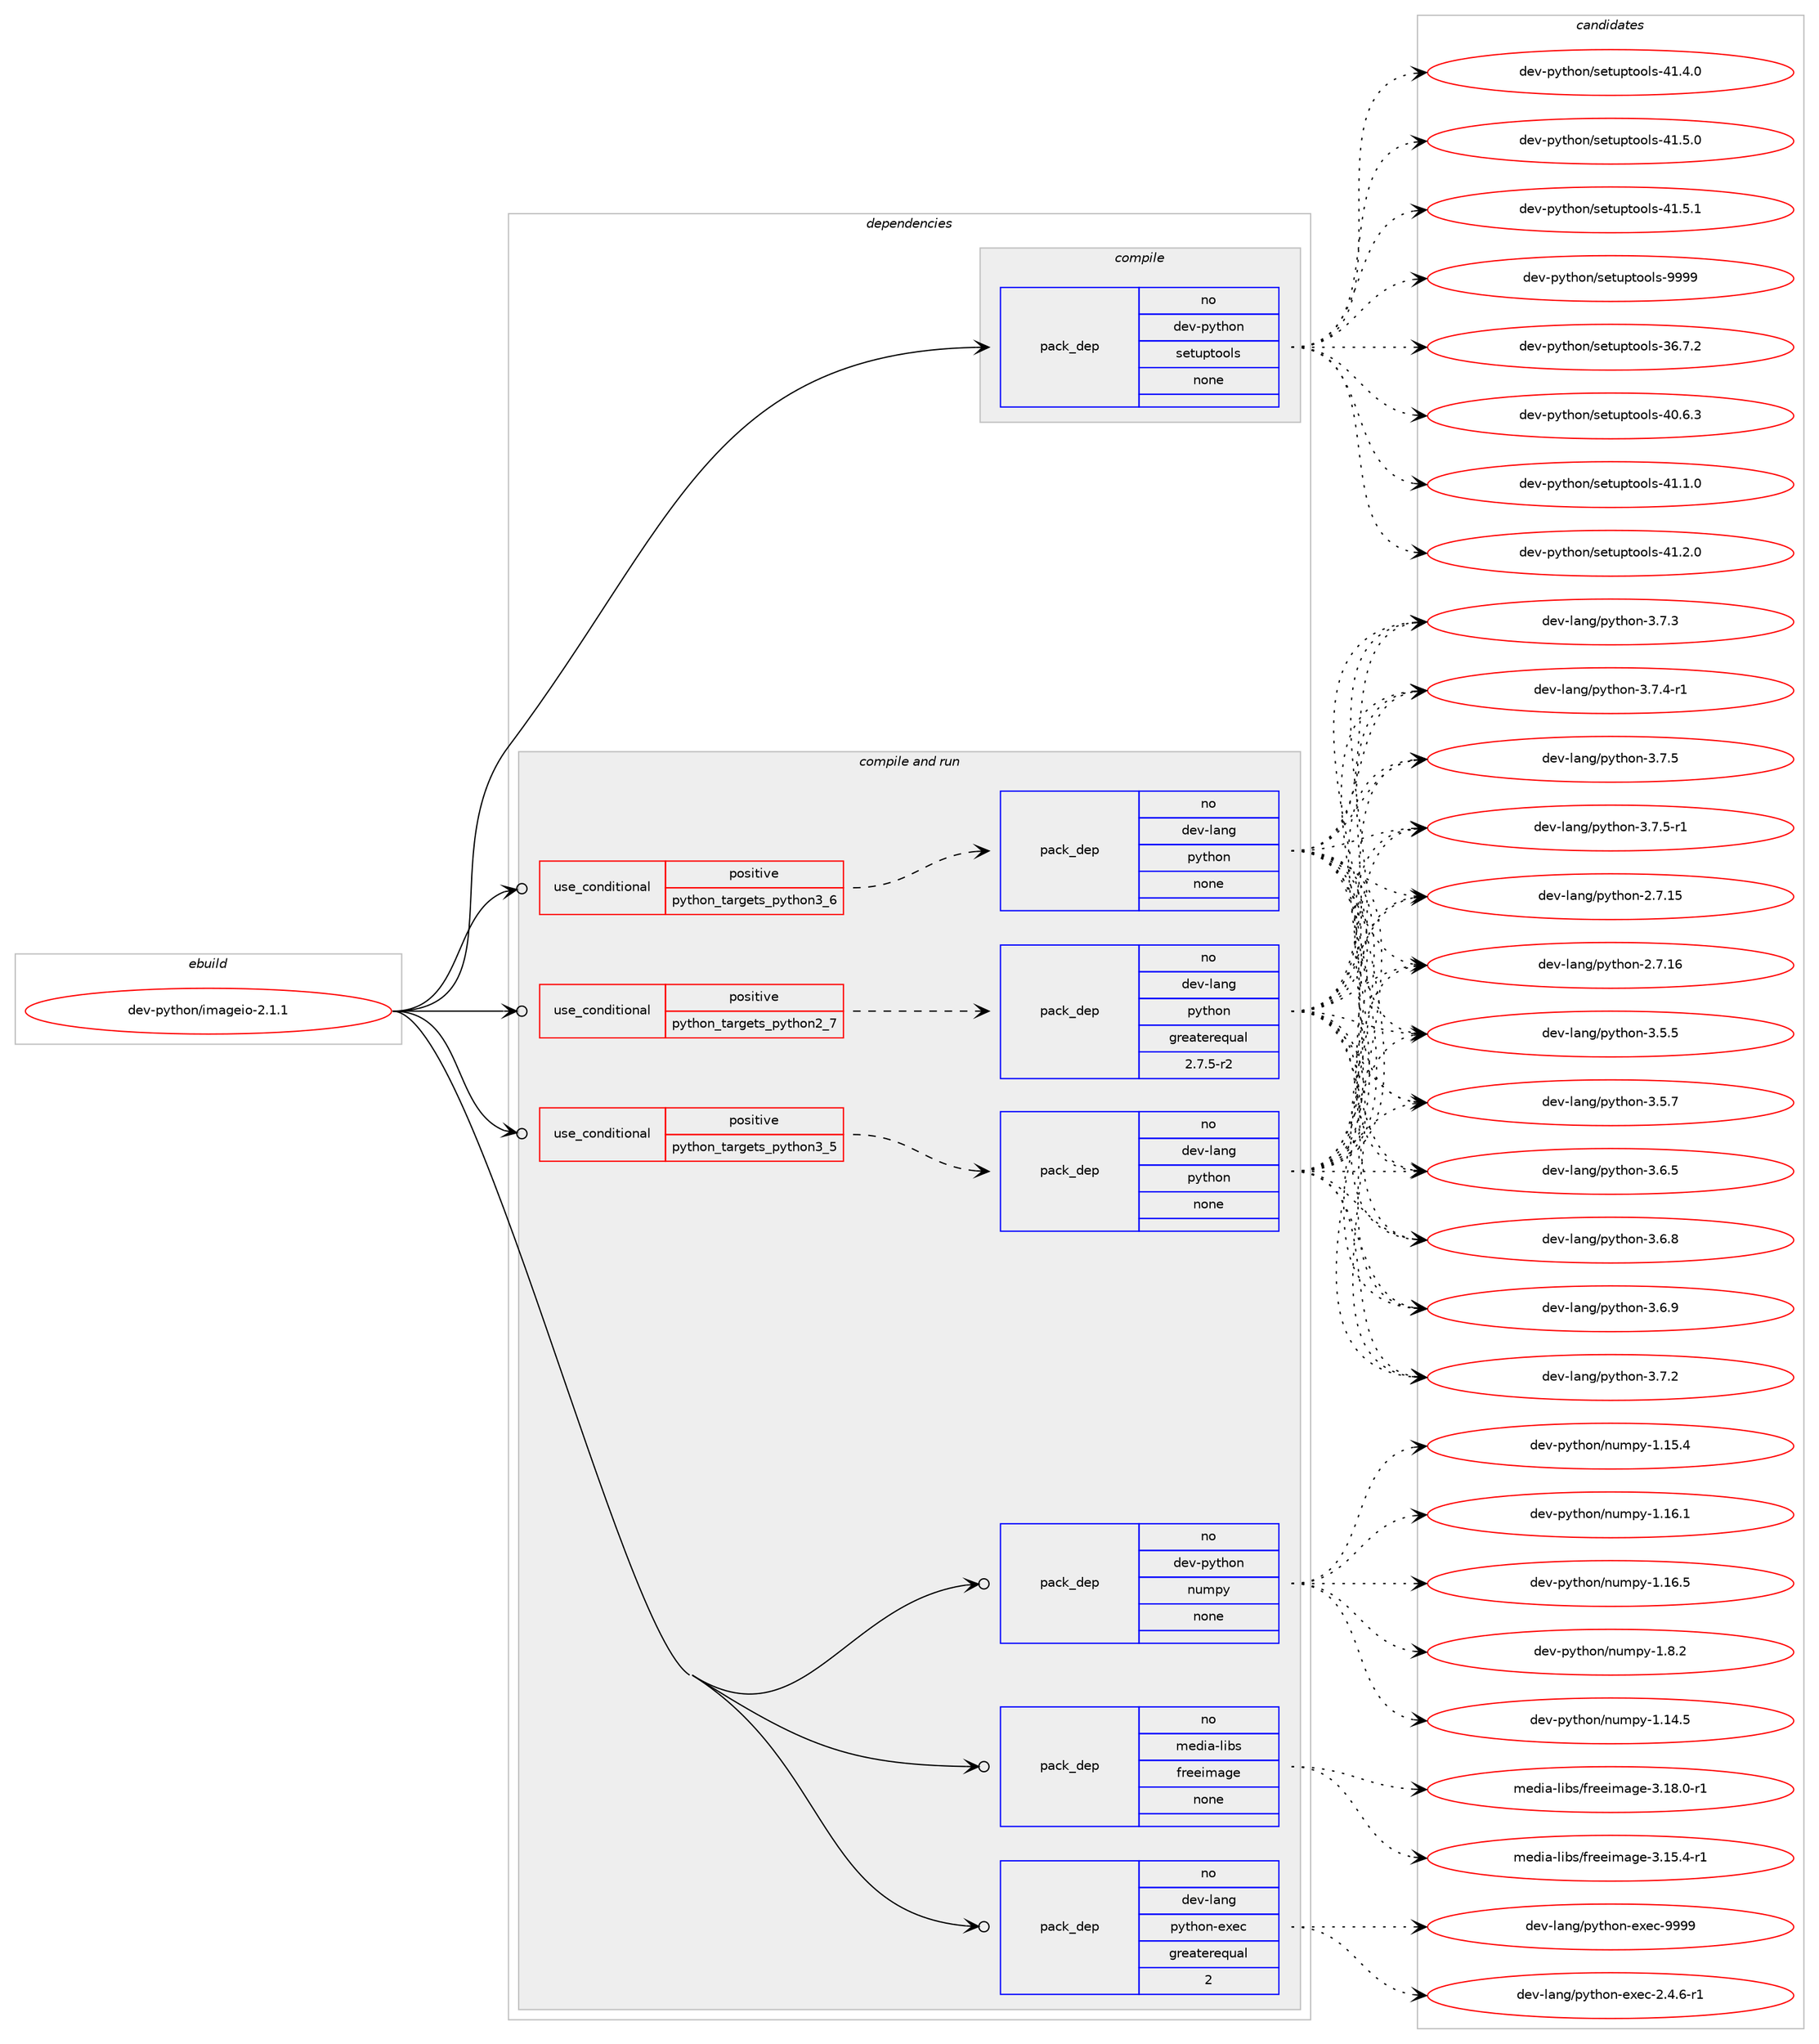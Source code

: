 digraph prolog {

# *************
# Graph options
# *************

newrank=true;
concentrate=true;
compound=true;
graph [rankdir=LR,fontname=Helvetica,fontsize=10,ranksep=1.5];#, ranksep=2.5, nodesep=0.2];
edge  [arrowhead=vee];
node  [fontname=Helvetica,fontsize=10];

# **********
# The ebuild
# **********

subgraph cluster_leftcol {
color=gray;
rank=same;
label=<<i>ebuild</i>>;
id [label="dev-python/imageio-2.1.1", color=red, width=4, href="../dev-python/imageio-2.1.1.svg"];
}

# ****************
# The dependencies
# ****************

subgraph cluster_midcol {
color=gray;
label=<<i>dependencies</i>>;
subgraph cluster_compile {
fillcolor="#eeeeee";
style=filled;
label=<<i>compile</i>>;
subgraph pack456669 {
dependency609254 [label=<<TABLE BORDER="0" CELLBORDER="1" CELLSPACING="0" CELLPADDING="4" WIDTH="220"><TR><TD ROWSPAN="6" CELLPADDING="30">pack_dep</TD></TR><TR><TD WIDTH="110">no</TD></TR><TR><TD>dev-python</TD></TR><TR><TD>setuptools</TD></TR><TR><TD>none</TD></TR><TR><TD></TD></TR></TABLE>>, shape=none, color=blue];
}
id:e -> dependency609254:w [weight=20,style="solid",arrowhead="vee"];
}
subgraph cluster_compileandrun {
fillcolor="#eeeeee";
style=filled;
label=<<i>compile and run</i>>;
subgraph cond140786 {
dependency609255 [label=<<TABLE BORDER="0" CELLBORDER="1" CELLSPACING="0" CELLPADDING="4"><TR><TD ROWSPAN="3" CELLPADDING="10">use_conditional</TD></TR><TR><TD>positive</TD></TR><TR><TD>python_targets_python2_7</TD></TR></TABLE>>, shape=none, color=red];
subgraph pack456670 {
dependency609256 [label=<<TABLE BORDER="0" CELLBORDER="1" CELLSPACING="0" CELLPADDING="4" WIDTH="220"><TR><TD ROWSPAN="6" CELLPADDING="30">pack_dep</TD></TR><TR><TD WIDTH="110">no</TD></TR><TR><TD>dev-lang</TD></TR><TR><TD>python</TD></TR><TR><TD>greaterequal</TD></TR><TR><TD>2.7.5-r2</TD></TR></TABLE>>, shape=none, color=blue];
}
dependency609255:e -> dependency609256:w [weight=20,style="dashed",arrowhead="vee"];
}
id:e -> dependency609255:w [weight=20,style="solid",arrowhead="odotvee"];
subgraph cond140787 {
dependency609257 [label=<<TABLE BORDER="0" CELLBORDER="1" CELLSPACING="0" CELLPADDING="4"><TR><TD ROWSPAN="3" CELLPADDING="10">use_conditional</TD></TR><TR><TD>positive</TD></TR><TR><TD>python_targets_python3_5</TD></TR></TABLE>>, shape=none, color=red];
subgraph pack456671 {
dependency609258 [label=<<TABLE BORDER="0" CELLBORDER="1" CELLSPACING="0" CELLPADDING="4" WIDTH="220"><TR><TD ROWSPAN="6" CELLPADDING="30">pack_dep</TD></TR><TR><TD WIDTH="110">no</TD></TR><TR><TD>dev-lang</TD></TR><TR><TD>python</TD></TR><TR><TD>none</TD></TR><TR><TD></TD></TR></TABLE>>, shape=none, color=blue];
}
dependency609257:e -> dependency609258:w [weight=20,style="dashed",arrowhead="vee"];
}
id:e -> dependency609257:w [weight=20,style="solid",arrowhead="odotvee"];
subgraph cond140788 {
dependency609259 [label=<<TABLE BORDER="0" CELLBORDER="1" CELLSPACING="0" CELLPADDING="4"><TR><TD ROWSPAN="3" CELLPADDING="10">use_conditional</TD></TR><TR><TD>positive</TD></TR><TR><TD>python_targets_python3_6</TD></TR></TABLE>>, shape=none, color=red];
subgraph pack456672 {
dependency609260 [label=<<TABLE BORDER="0" CELLBORDER="1" CELLSPACING="0" CELLPADDING="4" WIDTH="220"><TR><TD ROWSPAN="6" CELLPADDING="30">pack_dep</TD></TR><TR><TD WIDTH="110">no</TD></TR><TR><TD>dev-lang</TD></TR><TR><TD>python</TD></TR><TR><TD>none</TD></TR><TR><TD></TD></TR></TABLE>>, shape=none, color=blue];
}
dependency609259:e -> dependency609260:w [weight=20,style="dashed",arrowhead="vee"];
}
id:e -> dependency609259:w [weight=20,style="solid",arrowhead="odotvee"];
subgraph pack456673 {
dependency609261 [label=<<TABLE BORDER="0" CELLBORDER="1" CELLSPACING="0" CELLPADDING="4" WIDTH="220"><TR><TD ROWSPAN="6" CELLPADDING="30">pack_dep</TD></TR><TR><TD WIDTH="110">no</TD></TR><TR><TD>dev-lang</TD></TR><TR><TD>python-exec</TD></TR><TR><TD>greaterequal</TD></TR><TR><TD>2</TD></TR></TABLE>>, shape=none, color=blue];
}
id:e -> dependency609261:w [weight=20,style="solid",arrowhead="odotvee"];
subgraph pack456674 {
dependency609262 [label=<<TABLE BORDER="0" CELLBORDER="1" CELLSPACING="0" CELLPADDING="4" WIDTH="220"><TR><TD ROWSPAN="6" CELLPADDING="30">pack_dep</TD></TR><TR><TD WIDTH="110">no</TD></TR><TR><TD>dev-python</TD></TR><TR><TD>numpy</TD></TR><TR><TD>none</TD></TR><TR><TD></TD></TR></TABLE>>, shape=none, color=blue];
}
id:e -> dependency609262:w [weight=20,style="solid",arrowhead="odotvee"];
subgraph pack456675 {
dependency609263 [label=<<TABLE BORDER="0" CELLBORDER="1" CELLSPACING="0" CELLPADDING="4" WIDTH="220"><TR><TD ROWSPAN="6" CELLPADDING="30">pack_dep</TD></TR><TR><TD WIDTH="110">no</TD></TR><TR><TD>media-libs</TD></TR><TR><TD>freeimage</TD></TR><TR><TD>none</TD></TR><TR><TD></TD></TR></TABLE>>, shape=none, color=blue];
}
id:e -> dependency609263:w [weight=20,style="solid",arrowhead="odotvee"];
}
subgraph cluster_run {
fillcolor="#eeeeee";
style=filled;
label=<<i>run</i>>;
}
}

# **************
# The candidates
# **************

subgraph cluster_choices {
rank=same;
color=gray;
label=<<i>candidates</i>>;

subgraph choice456669 {
color=black;
nodesep=1;
choice100101118451121211161041111104711510111611711211611111110811545515446554650 [label="dev-python/setuptools-36.7.2", color=red, width=4,href="../dev-python/setuptools-36.7.2.svg"];
choice100101118451121211161041111104711510111611711211611111110811545524846544651 [label="dev-python/setuptools-40.6.3", color=red, width=4,href="../dev-python/setuptools-40.6.3.svg"];
choice100101118451121211161041111104711510111611711211611111110811545524946494648 [label="dev-python/setuptools-41.1.0", color=red, width=4,href="../dev-python/setuptools-41.1.0.svg"];
choice100101118451121211161041111104711510111611711211611111110811545524946504648 [label="dev-python/setuptools-41.2.0", color=red, width=4,href="../dev-python/setuptools-41.2.0.svg"];
choice100101118451121211161041111104711510111611711211611111110811545524946524648 [label="dev-python/setuptools-41.4.0", color=red, width=4,href="../dev-python/setuptools-41.4.0.svg"];
choice100101118451121211161041111104711510111611711211611111110811545524946534648 [label="dev-python/setuptools-41.5.0", color=red, width=4,href="../dev-python/setuptools-41.5.0.svg"];
choice100101118451121211161041111104711510111611711211611111110811545524946534649 [label="dev-python/setuptools-41.5.1", color=red, width=4,href="../dev-python/setuptools-41.5.1.svg"];
choice10010111845112121116104111110471151011161171121161111111081154557575757 [label="dev-python/setuptools-9999", color=red, width=4,href="../dev-python/setuptools-9999.svg"];
dependency609254:e -> choice100101118451121211161041111104711510111611711211611111110811545515446554650:w [style=dotted,weight="100"];
dependency609254:e -> choice100101118451121211161041111104711510111611711211611111110811545524846544651:w [style=dotted,weight="100"];
dependency609254:e -> choice100101118451121211161041111104711510111611711211611111110811545524946494648:w [style=dotted,weight="100"];
dependency609254:e -> choice100101118451121211161041111104711510111611711211611111110811545524946504648:w [style=dotted,weight="100"];
dependency609254:e -> choice100101118451121211161041111104711510111611711211611111110811545524946524648:w [style=dotted,weight="100"];
dependency609254:e -> choice100101118451121211161041111104711510111611711211611111110811545524946534648:w [style=dotted,weight="100"];
dependency609254:e -> choice100101118451121211161041111104711510111611711211611111110811545524946534649:w [style=dotted,weight="100"];
dependency609254:e -> choice10010111845112121116104111110471151011161171121161111111081154557575757:w [style=dotted,weight="100"];
}
subgraph choice456670 {
color=black;
nodesep=1;
choice10010111845108971101034711212111610411111045504655464953 [label="dev-lang/python-2.7.15", color=red, width=4,href="../dev-lang/python-2.7.15.svg"];
choice10010111845108971101034711212111610411111045504655464954 [label="dev-lang/python-2.7.16", color=red, width=4,href="../dev-lang/python-2.7.16.svg"];
choice100101118451089711010347112121116104111110455146534653 [label="dev-lang/python-3.5.5", color=red, width=4,href="../dev-lang/python-3.5.5.svg"];
choice100101118451089711010347112121116104111110455146534655 [label="dev-lang/python-3.5.7", color=red, width=4,href="../dev-lang/python-3.5.7.svg"];
choice100101118451089711010347112121116104111110455146544653 [label="dev-lang/python-3.6.5", color=red, width=4,href="../dev-lang/python-3.6.5.svg"];
choice100101118451089711010347112121116104111110455146544656 [label="dev-lang/python-3.6.8", color=red, width=4,href="../dev-lang/python-3.6.8.svg"];
choice100101118451089711010347112121116104111110455146544657 [label="dev-lang/python-3.6.9", color=red, width=4,href="../dev-lang/python-3.6.9.svg"];
choice100101118451089711010347112121116104111110455146554650 [label="dev-lang/python-3.7.2", color=red, width=4,href="../dev-lang/python-3.7.2.svg"];
choice100101118451089711010347112121116104111110455146554651 [label="dev-lang/python-3.7.3", color=red, width=4,href="../dev-lang/python-3.7.3.svg"];
choice1001011184510897110103471121211161041111104551465546524511449 [label="dev-lang/python-3.7.4-r1", color=red, width=4,href="../dev-lang/python-3.7.4-r1.svg"];
choice100101118451089711010347112121116104111110455146554653 [label="dev-lang/python-3.7.5", color=red, width=4,href="../dev-lang/python-3.7.5.svg"];
choice1001011184510897110103471121211161041111104551465546534511449 [label="dev-lang/python-3.7.5-r1", color=red, width=4,href="../dev-lang/python-3.7.5-r1.svg"];
dependency609256:e -> choice10010111845108971101034711212111610411111045504655464953:w [style=dotted,weight="100"];
dependency609256:e -> choice10010111845108971101034711212111610411111045504655464954:w [style=dotted,weight="100"];
dependency609256:e -> choice100101118451089711010347112121116104111110455146534653:w [style=dotted,weight="100"];
dependency609256:e -> choice100101118451089711010347112121116104111110455146534655:w [style=dotted,weight="100"];
dependency609256:e -> choice100101118451089711010347112121116104111110455146544653:w [style=dotted,weight="100"];
dependency609256:e -> choice100101118451089711010347112121116104111110455146544656:w [style=dotted,weight="100"];
dependency609256:e -> choice100101118451089711010347112121116104111110455146544657:w [style=dotted,weight="100"];
dependency609256:e -> choice100101118451089711010347112121116104111110455146554650:w [style=dotted,weight="100"];
dependency609256:e -> choice100101118451089711010347112121116104111110455146554651:w [style=dotted,weight="100"];
dependency609256:e -> choice1001011184510897110103471121211161041111104551465546524511449:w [style=dotted,weight="100"];
dependency609256:e -> choice100101118451089711010347112121116104111110455146554653:w [style=dotted,weight="100"];
dependency609256:e -> choice1001011184510897110103471121211161041111104551465546534511449:w [style=dotted,weight="100"];
}
subgraph choice456671 {
color=black;
nodesep=1;
choice10010111845108971101034711212111610411111045504655464953 [label="dev-lang/python-2.7.15", color=red, width=4,href="../dev-lang/python-2.7.15.svg"];
choice10010111845108971101034711212111610411111045504655464954 [label="dev-lang/python-2.7.16", color=red, width=4,href="../dev-lang/python-2.7.16.svg"];
choice100101118451089711010347112121116104111110455146534653 [label="dev-lang/python-3.5.5", color=red, width=4,href="../dev-lang/python-3.5.5.svg"];
choice100101118451089711010347112121116104111110455146534655 [label="dev-lang/python-3.5.7", color=red, width=4,href="../dev-lang/python-3.5.7.svg"];
choice100101118451089711010347112121116104111110455146544653 [label="dev-lang/python-3.6.5", color=red, width=4,href="../dev-lang/python-3.6.5.svg"];
choice100101118451089711010347112121116104111110455146544656 [label="dev-lang/python-3.6.8", color=red, width=4,href="../dev-lang/python-3.6.8.svg"];
choice100101118451089711010347112121116104111110455146544657 [label="dev-lang/python-3.6.9", color=red, width=4,href="../dev-lang/python-3.6.9.svg"];
choice100101118451089711010347112121116104111110455146554650 [label="dev-lang/python-3.7.2", color=red, width=4,href="../dev-lang/python-3.7.2.svg"];
choice100101118451089711010347112121116104111110455146554651 [label="dev-lang/python-3.7.3", color=red, width=4,href="../dev-lang/python-3.7.3.svg"];
choice1001011184510897110103471121211161041111104551465546524511449 [label="dev-lang/python-3.7.4-r1", color=red, width=4,href="../dev-lang/python-3.7.4-r1.svg"];
choice100101118451089711010347112121116104111110455146554653 [label="dev-lang/python-3.7.5", color=red, width=4,href="../dev-lang/python-3.7.5.svg"];
choice1001011184510897110103471121211161041111104551465546534511449 [label="dev-lang/python-3.7.5-r1", color=red, width=4,href="../dev-lang/python-3.7.5-r1.svg"];
dependency609258:e -> choice10010111845108971101034711212111610411111045504655464953:w [style=dotted,weight="100"];
dependency609258:e -> choice10010111845108971101034711212111610411111045504655464954:w [style=dotted,weight="100"];
dependency609258:e -> choice100101118451089711010347112121116104111110455146534653:w [style=dotted,weight="100"];
dependency609258:e -> choice100101118451089711010347112121116104111110455146534655:w [style=dotted,weight="100"];
dependency609258:e -> choice100101118451089711010347112121116104111110455146544653:w [style=dotted,weight="100"];
dependency609258:e -> choice100101118451089711010347112121116104111110455146544656:w [style=dotted,weight="100"];
dependency609258:e -> choice100101118451089711010347112121116104111110455146544657:w [style=dotted,weight="100"];
dependency609258:e -> choice100101118451089711010347112121116104111110455146554650:w [style=dotted,weight="100"];
dependency609258:e -> choice100101118451089711010347112121116104111110455146554651:w [style=dotted,weight="100"];
dependency609258:e -> choice1001011184510897110103471121211161041111104551465546524511449:w [style=dotted,weight="100"];
dependency609258:e -> choice100101118451089711010347112121116104111110455146554653:w [style=dotted,weight="100"];
dependency609258:e -> choice1001011184510897110103471121211161041111104551465546534511449:w [style=dotted,weight="100"];
}
subgraph choice456672 {
color=black;
nodesep=1;
choice10010111845108971101034711212111610411111045504655464953 [label="dev-lang/python-2.7.15", color=red, width=4,href="../dev-lang/python-2.7.15.svg"];
choice10010111845108971101034711212111610411111045504655464954 [label="dev-lang/python-2.7.16", color=red, width=4,href="../dev-lang/python-2.7.16.svg"];
choice100101118451089711010347112121116104111110455146534653 [label="dev-lang/python-3.5.5", color=red, width=4,href="../dev-lang/python-3.5.5.svg"];
choice100101118451089711010347112121116104111110455146534655 [label="dev-lang/python-3.5.7", color=red, width=4,href="../dev-lang/python-3.5.7.svg"];
choice100101118451089711010347112121116104111110455146544653 [label="dev-lang/python-3.6.5", color=red, width=4,href="../dev-lang/python-3.6.5.svg"];
choice100101118451089711010347112121116104111110455146544656 [label="dev-lang/python-3.6.8", color=red, width=4,href="../dev-lang/python-3.6.8.svg"];
choice100101118451089711010347112121116104111110455146544657 [label="dev-lang/python-3.6.9", color=red, width=4,href="../dev-lang/python-3.6.9.svg"];
choice100101118451089711010347112121116104111110455146554650 [label="dev-lang/python-3.7.2", color=red, width=4,href="../dev-lang/python-3.7.2.svg"];
choice100101118451089711010347112121116104111110455146554651 [label="dev-lang/python-3.7.3", color=red, width=4,href="../dev-lang/python-3.7.3.svg"];
choice1001011184510897110103471121211161041111104551465546524511449 [label="dev-lang/python-3.7.4-r1", color=red, width=4,href="../dev-lang/python-3.7.4-r1.svg"];
choice100101118451089711010347112121116104111110455146554653 [label="dev-lang/python-3.7.5", color=red, width=4,href="../dev-lang/python-3.7.5.svg"];
choice1001011184510897110103471121211161041111104551465546534511449 [label="dev-lang/python-3.7.5-r1", color=red, width=4,href="../dev-lang/python-3.7.5-r1.svg"];
dependency609260:e -> choice10010111845108971101034711212111610411111045504655464953:w [style=dotted,weight="100"];
dependency609260:e -> choice10010111845108971101034711212111610411111045504655464954:w [style=dotted,weight="100"];
dependency609260:e -> choice100101118451089711010347112121116104111110455146534653:w [style=dotted,weight="100"];
dependency609260:e -> choice100101118451089711010347112121116104111110455146534655:w [style=dotted,weight="100"];
dependency609260:e -> choice100101118451089711010347112121116104111110455146544653:w [style=dotted,weight="100"];
dependency609260:e -> choice100101118451089711010347112121116104111110455146544656:w [style=dotted,weight="100"];
dependency609260:e -> choice100101118451089711010347112121116104111110455146544657:w [style=dotted,weight="100"];
dependency609260:e -> choice100101118451089711010347112121116104111110455146554650:w [style=dotted,weight="100"];
dependency609260:e -> choice100101118451089711010347112121116104111110455146554651:w [style=dotted,weight="100"];
dependency609260:e -> choice1001011184510897110103471121211161041111104551465546524511449:w [style=dotted,weight="100"];
dependency609260:e -> choice100101118451089711010347112121116104111110455146554653:w [style=dotted,weight="100"];
dependency609260:e -> choice1001011184510897110103471121211161041111104551465546534511449:w [style=dotted,weight="100"];
}
subgraph choice456673 {
color=black;
nodesep=1;
choice10010111845108971101034711212111610411111045101120101994550465246544511449 [label="dev-lang/python-exec-2.4.6-r1", color=red, width=4,href="../dev-lang/python-exec-2.4.6-r1.svg"];
choice10010111845108971101034711212111610411111045101120101994557575757 [label="dev-lang/python-exec-9999", color=red, width=4,href="../dev-lang/python-exec-9999.svg"];
dependency609261:e -> choice10010111845108971101034711212111610411111045101120101994550465246544511449:w [style=dotted,weight="100"];
dependency609261:e -> choice10010111845108971101034711212111610411111045101120101994557575757:w [style=dotted,weight="100"];
}
subgraph choice456674 {
color=black;
nodesep=1;
choice100101118451121211161041111104711011710911212145494649524653 [label="dev-python/numpy-1.14.5", color=red, width=4,href="../dev-python/numpy-1.14.5.svg"];
choice100101118451121211161041111104711011710911212145494649534652 [label="dev-python/numpy-1.15.4", color=red, width=4,href="../dev-python/numpy-1.15.4.svg"];
choice100101118451121211161041111104711011710911212145494649544649 [label="dev-python/numpy-1.16.1", color=red, width=4,href="../dev-python/numpy-1.16.1.svg"];
choice100101118451121211161041111104711011710911212145494649544653 [label="dev-python/numpy-1.16.5", color=red, width=4,href="../dev-python/numpy-1.16.5.svg"];
choice1001011184511212111610411111047110117109112121454946564650 [label="dev-python/numpy-1.8.2", color=red, width=4,href="../dev-python/numpy-1.8.2.svg"];
dependency609262:e -> choice100101118451121211161041111104711011710911212145494649524653:w [style=dotted,weight="100"];
dependency609262:e -> choice100101118451121211161041111104711011710911212145494649534652:w [style=dotted,weight="100"];
dependency609262:e -> choice100101118451121211161041111104711011710911212145494649544649:w [style=dotted,weight="100"];
dependency609262:e -> choice100101118451121211161041111104711011710911212145494649544653:w [style=dotted,weight="100"];
dependency609262:e -> choice1001011184511212111610411111047110117109112121454946564650:w [style=dotted,weight="100"];
}
subgraph choice456675 {
color=black;
nodesep=1;
choice1091011001059745108105981154710211410110110510997103101455146495346524511449 [label="media-libs/freeimage-3.15.4-r1", color=red, width=4,href="../media-libs/freeimage-3.15.4-r1.svg"];
choice1091011001059745108105981154710211410110110510997103101455146495646484511449 [label="media-libs/freeimage-3.18.0-r1", color=red, width=4,href="../media-libs/freeimage-3.18.0-r1.svg"];
dependency609263:e -> choice1091011001059745108105981154710211410110110510997103101455146495346524511449:w [style=dotted,weight="100"];
dependency609263:e -> choice1091011001059745108105981154710211410110110510997103101455146495646484511449:w [style=dotted,weight="100"];
}
}

}
